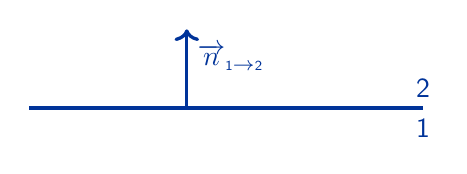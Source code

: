 \begin{tikzpicture}
  \sf
  \definecolor{red}{RGB}{221,42,43}
  \definecolor{green}{RGB}{105,182,40}
  \definecolor{blue}{RGB}{0,51,153}
  \definecolor{orange}{RGB}{192,128,64}

  \draw[blue, very thick] (0,0) -- (5,0) node[below] {1} node[above] {2};
  \draw[blue, very thick,->] (2,0) -- (2,1) node[right,yshift=-1em] {$\overrightarrow{n}_{\text{\tiny 1}\to\text{\tiny 2}}$};



\end{tikzpicture}%

%% Configure (x)emacs for this file ...
%% Local Variables:
%% mode: latex
%% End:
